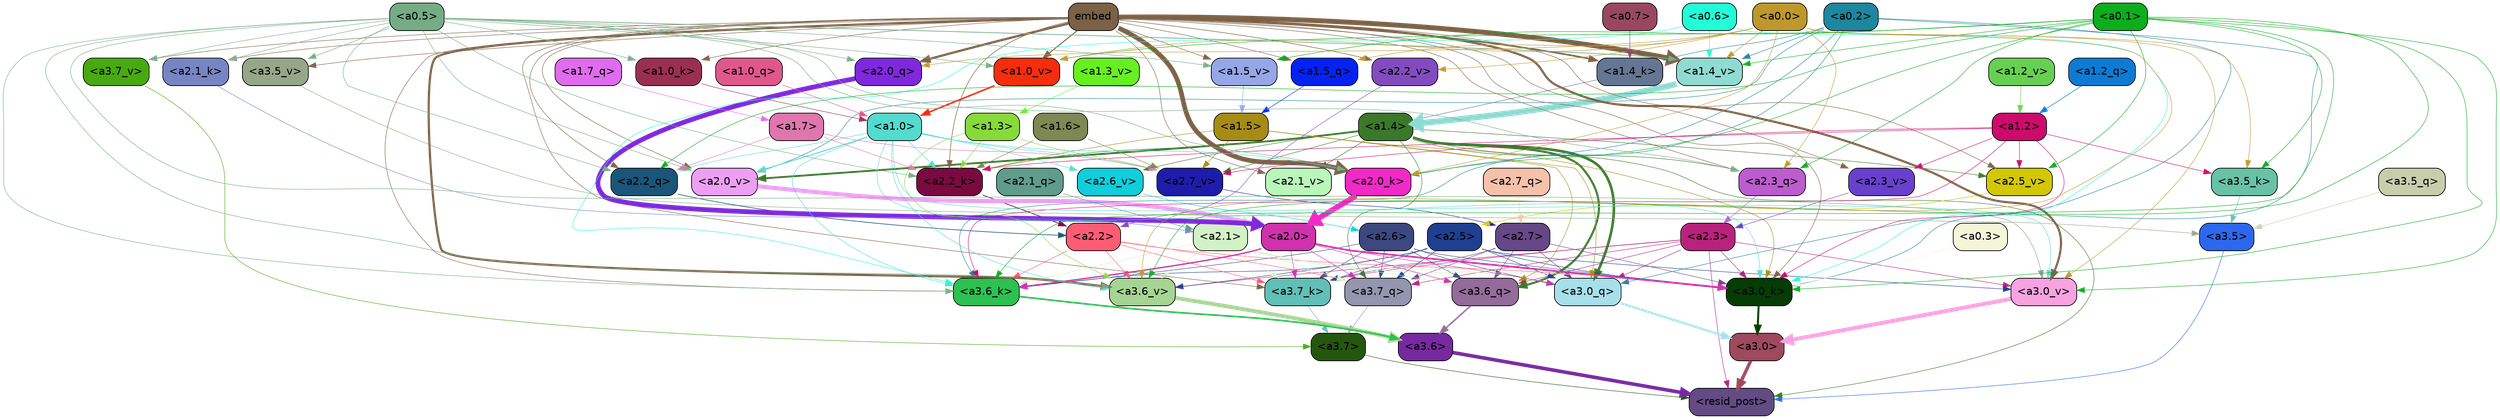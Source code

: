 strict digraph "" {
	graph [bgcolor=transparent,
		layout=dot,
		overlap=false,
		splines=true
	];
	"<a3.7>"	[color=black,
		fillcolor="#255610",
		fontname=Helvetica,
		shape=box,
		style="filled, rounded"];
	"<resid_post>"	[color=black,
		fillcolor="#634b83",
		fontname=Helvetica,
		shape=box,
		style="filled, rounded"];
	"<a3.7>" -> "<resid_post>"	[color="#255610",
		penwidth=0.6];
	"<a3.6>"	[color=black,
		fillcolor="#7729a0",
		fontname=Helvetica,
		shape=box,
		style="filled, rounded"];
	"<a3.6>" -> "<resid_post>"	[color="#7729a0",
		penwidth=4.646730065345764];
	"<a3.5>"	[color=black,
		fillcolor="#2b68ed",
		fontname=Helvetica,
		shape=box,
		style="filled, rounded"];
	"<a3.5>" -> "<resid_post>"	[color="#2b68ed",
		penwidth=0.6];
	"<a3.0>"	[color=black,
		fillcolor="#9e495e",
		fontname=Helvetica,
		shape=box,
		style="filled, rounded"];
	"<a3.0>" -> "<resid_post>"	[color="#9e495e",
		penwidth=4.323132634162903];
	"<a2.3>"	[color=black,
		fillcolor="#b9227c",
		fontname=Helvetica,
		shape=box,
		style="filled, rounded"];
	"<a2.3>" -> "<resid_post>"	[color="#b9227c",
		penwidth=0.6];
	"<a3.7_q>"	[color=black,
		fillcolor="#9495ae",
		fontname=Helvetica,
		shape=box,
		style="filled, rounded"];
	"<a2.3>" -> "<a3.7_q>"	[color="#b9227c",
		penwidth=0.6];
	"<a3.6_q>"	[color=black,
		fillcolor="#946b9a",
		fontname=Helvetica,
		shape=box,
		style="filled, rounded"];
	"<a2.3>" -> "<a3.6_q>"	[color="#b9227c",
		penwidth=0.6];
	"<a3.0_q>"	[color=black,
		fillcolor="#a7dfeb",
		fontname=Helvetica,
		shape=box,
		style="filled, rounded"];
	"<a2.3>" -> "<a3.0_q>"	[color="#b9227c",
		penwidth=0.6];
	"<a3.7_k>"	[color=black,
		fillcolor="#61bfb8",
		fontname=Helvetica,
		shape=box,
		style="filled, rounded"];
	"<a2.3>" -> "<a3.7_k>"	[color="#b9227c",
		penwidth=0.6];
	"<a3.0_k>"	[color=black,
		fillcolor="#063d04",
		fontname=Helvetica,
		shape=box,
		style="filled, rounded"];
	"<a2.3>" -> "<a3.0_k>"	[color="#b9227c",
		penwidth=0.6];
	"<a3.6_v>"	[color=black,
		fillcolor="#a6d494",
		fontname=Helvetica,
		shape=box,
		style="filled, rounded"];
	"<a2.3>" -> "<a3.6_v>"	[color="#b9227c",
		penwidth=0.6];
	"<a3.0_v>"	[color=black,
		fillcolor="#f7a3e1",
		fontname=Helvetica,
		shape=box,
		style="filled, rounded"];
	"<a2.3>" -> "<a3.0_v>"	[color="#b9227c",
		penwidth=0.6];
	"<a1.4>"	[color=black,
		fillcolor="#3a782a",
		fontname=Helvetica,
		shape=box,
		style="filled, rounded"];
	"<a1.4>" -> "<resid_post>"	[color="#3a782a",
		penwidth=0.6];
	"<a1.4>" -> "<a3.7_q>"	[color="#3a782a",
		penwidth=0.6];
	"<a1.4>" -> "<a3.6_q>"	[color="#3a782a",
		penwidth=2.700703263282776];
	"<a1.4>" -> "<a3.0_q>"	[color="#3a782a",
		penwidth=3.34255850315094];
	"<a2.3_q>"	[color=black,
		fillcolor="#bc5cce",
		fontname=Helvetica,
		shape=box,
		style="filled, rounded"];
	"<a1.4>" -> "<a2.3_q>"	[color="#3a782a",
		penwidth=0.6];
	"<a2.2_k>"	[color=black,
		fillcolor="#7a0a40",
		fontname=Helvetica,
		shape=box,
		style="filled, rounded"];
	"<a1.4>" -> "<a2.2_k>"	[color="#3a782a",
		penwidth=0.6];
	"<a2.7_v>"	[color=black,
		fillcolor="#1e1dab",
		fontname=Helvetica,
		shape=box,
		style="filled, rounded"];
	"<a1.4>" -> "<a2.7_v>"	[color="#3a782a",
		penwidth=0.6];
	"<a2.6_v>"	[color=black,
		fillcolor="#10cedb",
		fontname=Helvetica,
		shape=box,
		style="filled, rounded"];
	"<a1.4>" -> "<a2.6_v>"	[color="#3a782a",
		penwidth=0.6];
	"<a2.5_v>"	[color=black,
		fillcolor="#d2c806",
		fontname=Helvetica,
		shape=box,
		style="filled, rounded"];
	"<a1.4>" -> "<a2.5_v>"	[color="#3a782a",
		penwidth=0.6];
	"<a2.1_v>"	[color=black,
		fillcolor="#b9f6b9",
		fontname=Helvetica,
		shape=box,
		style="filled, rounded"];
	"<a1.4>" -> "<a2.1_v>"	[color="#3a782a",
		penwidth=0.6];
	"<a2.0_v>"	[color=black,
		fillcolor="#ed9ff4",
		fontname=Helvetica,
		shape=box,
		style="filled, rounded"];
	"<a1.4>" -> "<a2.0_v>"	[color="#3a782a",
		penwidth=2.387977123260498];
	"<a3.7_q>" -> "<a3.7>"	[color="#9495ae",
		penwidth=0.6];
	"<a3.6_q>" -> "<a3.6>"	[color="#946b9a",
		penwidth=2.03758105635643];
	"<a3.5_q>"	[color=black,
		fillcolor="#c8cdac",
		fontname=Helvetica,
		shape=box,
		style="filled, rounded"];
	"<a3.5_q>" -> "<a3.5>"	[color="#c8cdac",
		penwidth=0.6];
	"<a3.0_q>" -> "<a3.0>"	[color="#a7dfeb",
		penwidth=2.8638100624084473];
	"<a3.7_k>" -> "<a3.7>"	[color="#61bfb8",
		penwidth=0.6];
	"<a3.6_k>"	[color=black,
		fillcolor="#2cc151",
		fontname=Helvetica,
		shape=box,
		style="filled, rounded"];
	"<a3.6_k>" -> "<a3.6>"	[color="#2cc151",
		penwidth=2.174198240041733];
	"<a3.5_k>"	[color=black,
		fillcolor="#68c2a6",
		fontname=Helvetica,
		shape=box,
		style="filled, rounded"];
	"<a3.5_k>" -> "<a3.5>"	[color="#68c2a6",
		penwidth=0.6];
	"<a3.0_k>" -> "<a3.0>"	[color="#063d04",
		penwidth=2.6274144649505615];
	"<a3.7_v>"	[color=black,
		fillcolor="#48a911",
		fontname=Helvetica,
		shape=box,
		style="filled, rounded"];
	"<a3.7_v>" -> "<a3.7>"	[color="#48a911",
		penwidth=0.6];
	"<a3.6_v>" -> "<a3.6>"	[color="#a6d494",
		penwidth=5.002329230308533];
	"<a3.5_v>"	[color=black,
		fillcolor="#95a689",
		fontname=Helvetica,
		shape=box,
		style="filled, rounded"];
	"<a3.5_v>" -> "<a3.5>"	[color="#95a689",
		penwidth=0.6];
	"<a3.0_v>" -> "<a3.0>"	[color="#f7a3e1",
		penwidth=5.188832879066467];
	"<a2.7>"	[color=black,
		fillcolor="#664787",
		fontname=Helvetica,
		shape=box,
		style="filled, rounded"];
	"<a2.7>" -> "<a3.7_q>"	[color="#664787",
		penwidth=0.6];
	"<a2.7>" -> "<a3.6_q>"	[color="#664787",
		penwidth=0.6];
	"<a2.7>" -> "<a3.0_q>"	[color="#664787",
		penwidth=0.6];
	"<a2.7>" -> "<a3.7_k>"	[color="#664787",
		penwidth=0.6];
	"<a2.7>" -> "<a3.0_k>"	[color="#664787",
		penwidth=0.6];
	"<a2.6>"	[color=black,
		fillcolor="#3d4780",
		fontname=Helvetica,
		shape=box,
		style="filled, rounded"];
	"<a2.6>" -> "<a3.7_q>"	[color="#3d4780",
		penwidth=0.6];
	"<a2.6>" -> "<a3.6_q>"	[color="#3d4780",
		penwidth=0.6];
	"<a2.6>" -> "<a3.0_q>"	[color="#3d4780",
		penwidth=0.6];
	"<a2.6>" -> "<a3.7_k>"	[color="#3d4780",
		penwidth=0.6];
	"<a2.6>" -> "<a3.6_k>"	[color="#3d4780",
		penwidth=0.6];
	"<a2.6>" -> "<a3.0_k>"	[color="#3d4780",
		penwidth=0.6];
	"<a2.5>"	[color=black,
		fillcolor="#1f3f90",
		fontname=Helvetica,
		shape=box,
		style="filled, rounded"];
	"<a2.5>" -> "<a3.7_q>"	[color="#1f3f90",
		penwidth=0.6];
	"<a2.5>" -> "<a3.0_q>"	[color="#1f3f90",
		penwidth=0.6];
	"<a2.5>" -> "<a3.7_k>"	[color="#1f3f90",
		penwidth=0.6];
	"<a2.5>" -> "<a3.6_k>"	[color="#1f3f90",
		penwidth=0.6];
	"<a2.5>" -> "<a3.0_k>"	[color="#1f3f90",
		penwidth=0.6];
	"<a2.5>" -> "<a3.6_v>"	[color="#1f3f90",
		penwidth=0.6];
	"<a2.5>" -> "<a3.0_v>"	[color="#1f3f90",
		penwidth=0.6];
	"<a2.2>"	[color=black,
		fillcolor="#fe5c74",
		fontname=Helvetica,
		shape=box,
		style="filled, rounded"];
	"<a2.2>" -> "<a3.7_q>"	[color="#fe5c74",
		penwidth=0.6];
	"<a2.2>" -> "<a3.7_k>"	[color="#fe5c74",
		penwidth=0.6];
	"<a2.2>" -> "<a3.6_k>"	[color="#fe5c74",
		penwidth=0.6];
	"<a2.2>" -> "<a3.0_k>"	[color="#fe5c74",
		penwidth=0.6];
	"<a2.2>" -> "<a3.6_v>"	[color="#fe5c74",
		penwidth=0.6];
	"<a2.1>"	[color=black,
		fillcolor="#d3f1c7",
		fontname=Helvetica,
		shape=box,
		style="filled, rounded"];
	"<a2.1>" -> "<a3.7_q>"	[color="#d3f1c7",
		penwidth=0.6];
	"<a2.1>" -> "<a3.6_q>"	[color="#d3f1c7",
		penwidth=0.6];
	"<a2.1>" -> "<a3.0_q>"	[color="#d3f1c7",
		penwidth=0.6];
	"<a2.1>" -> "<a3.7_k>"	[color="#d3f1c7",
		penwidth=0.6];
	"<a2.1>" -> "<a3.6_k>"	[color="#d3f1c7",
		penwidth=0.6];
	"<a2.1>" -> "<a3.0_k>"	[color="#d3f1c7",
		penwidth=0.6];
	"<a2.1>" -> "<a3.6_v>"	[color="#d3f1c7",
		penwidth=0.6];
	"<a2.0>"	[color=black,
		fillcolor="#d031ac",
		fontname=Helvetica,
		shape=box,
		style="filled, rounded"];
	"<a2.0>" -> "<a3.7_q>"	[color="#d031ac",
		penwidth=0.6];
	"<a2.0>" -> "<a3.6_q>"	[color="#d031ac",
		penwidth=0.6];
	"<a2.0>" -> "<a3.0_q>"	[color="#d031ac",
		penwidth=0.6];
	"<a2.0>" -> "<a3.7_k>"	[color="#d031ac",
		penwidth=0.6];
	"<a2.0>" -> "<a3.6_k>"	[color="#d031ac",
		penwidth=1.6454488784074783];
	"<a2.0>" -> "<a3.0_k>"	[color="#d031ac",
		penwidth=2.2218968719244003];
	"<a1.5>"	[color=black,
		fillcolor="#a68c15",
		fontname=Helvetica,
		shape=box,
		style="filled, rounded"];
	"<a1.5>" -> "<a3.6_q>"	[color="#a68c15",
		penwidth=0.6];
	"<a1.5>" -> "<a3.0_q>"	[color="#a68c15",
		penwidth=0.6];
	"<a1.5>" -> "<a3.0_k>"	[color="#a68c15",
		penwidth=0.6];
	"<a1.5>" -> "<a2.2_k>"	[color="#a68c15",
		penwidth=0.6];
	"<a1.5>" -> "<a2.7_v>"	[color="#a68c15",
		penwidth=0.6];
	"<a0.2>"	[color=black,
		fillcolor="#1c879e",
		fontname=Helvetica,
		shape=box,
		style="filled, rounded"];
	"<a0.2>" -> "<a3.0_q>"	[color="#1c879e",
		penwidth=0.6];
	"<a0.2>" -> "<a3.6_k>"	[color="#1c879e",
		penwidth=0.6];
	"<a0.2>" -> "<a3.0_k>"	[color="#1c879e",
		penwidth=0.6];
	"<a2.0_k>"	[color=black,
		fillcolor="#f129c7",
		fontname=Helvetica,
		shape=box,
		style="filled, rounded"];
	"<a0.2>" -> "<a2.0_k>"	[color="#1c879e",
		penwidth=0.6];
	"<a0.2>" -> "<a2.0_v>"	[color="#1c879e",
		penwidth=0.6];
	"<a1.4_k>"	[color=black,
		fillcolor="#647694",
		fontname=Helvetica,
		shape=box,
		style="filled, rounded"];
	"<a0.2>" -> "<a1.4_k>"	[color="#1c879e",
		penwidth=0.6];
	"<a1.4_v>"	[color=black,
		fillcolor="#8fdbd1",
		fontname=Helvetica,
		shape=box,
		style="filled, rounded"];
	"<a0.2>" -> "<a1.4_v>"	[color="#1c879e",
		penwidth=0.6];
	embed	[color=black,
		fillcolor="#7c6146",
		fontname=Helvetica,
		shape=box,
		style="filled, rounded"];
	embed -> "<a3.7_k>"	[color="#7c6146",
		penwidth=0.6];
	embed -> "<a3.6_k>"	[color="#7c6146",
		penwidth=0.6];
	embed -> "<a3.0_k>"	[color="#7c6146",
		penwidth=0.6];
	embed -> "<a3.7_v>"	[color="#7c6146",
		penwidth=0.6];
	embed -> "<a3.6_v>"	[color="#7c6146",
		penwidth=2.8301228284835815];
	embed -> "<a3.5_v>"	[color="#7c6146",
		penwidth=0.6];
	embed -> "<a3.0_v>"	[color="#7c6146",
		penwidth=2.7660785913467407];
	embed -> "<a2.3_q>"	[color="#7c6146",
		penwidth=0.6];
	"<a2.2_q>"	[color=black,
		fillcolor="#1a557a",
		fontname=Helvetica,
		shape=box,
		style="filled, rounded"];
	embed -> "<a2.2_q>"	[color="#7c6146",
		penwidth=0.6];
	"<a2.0_q>"	[color=black,
		fillcolor="#7f28dd",
		fontname=Helvetica,
		shape=box,
		style="filled, rounded"];
	embed -> "<a2.0_q>"	[color="#7c6146",
		penwidth=2.918822765350342];
	embed -> "<a2.2_k>"	[color="#7c6146",
		penwidth=0.7099294662475586];
	"<a2.1_k>"	[color=black,
		fillcolor="#7885c4",
		fontname=Helvetica,
		shape=box,
		style="filled, rounded"];
	embed -> "<a2.1_k>"	[color="#7c6146",
		penwidth=0.6];
	embed -> "<a2.0_k>"	[color="#7c6146",
		penwidth=6.075345039367676];
	embed -> "<a2.5_v>"	[color="#7c6146",
		penwidth=0.6];
	"<a2.3_v>"	[color=black,
		fillcolor="#693fce",
		fontname=Helvetica,
		shape=box,
		style="filled, rounded"];
	embed -> "<a2.3_v>"	[color="#7c6146",
		penwidth=0.6];
	"<a2.2_v>"	[color=black,
		fillcolor="#824cc0",
		fontname=Helvetica,
		shape=box,
		style="filled, rounded"];
	embed -> "<a2.2_v>"	[color="#7c6146",
		penwidth=0.6909599304199219];
	embed -> "<a2.1_v>"	[color="#7c6146",
		penwidth=0.6];
	embed -> "<a2.0_v>"	[color="#7c6146",
		penwidth=0.6];
	"<a1.5_q>"	[color=black,
		fillcolor="#0423f3",
		fontname=Helvetica,
		shape=box,
		style="filled, rounded"];
	embed -> "<a1.5_q>"	[color="#7c6146",
		penwidth=0.6];
	embed -> "<a1.4_k>"	[color="#7c6146",
		penwidth=2.043105125427246];
	"<a1.0_k>"	[color=black,
		fillcolor="#9a2f52",
		fontname=Helvetica,
		shape=box,
		style="filled, rounded"];
	embed -> "<a1.0_k>"	[color="#7c6146",
		penwidth=0.6];
	"<a1.5_v>"	[color=black,
		fillcolor="#95a7e7",
		fontname=Helvetica,
		shape=box,
		style="filled, rounded"];
	embed -> "<a1.5_v>"	[color="#7c6146",
		penwidth=0.6];
	embed -> "<a1.4_v>"	[color="#7c6146",
		penwidth=6.46385931968689];
	"<a1.0_v>"	[color=black,
		fillcolor="#f42d0d",
		fontname=Helvetica,
		shape=box,
		style="filled, rounded"];
	embed -> "<a1.0_v>"	[color="#7c6146",
		penwidth=1.273291826248169];
	"<a1.2>"	[color=black,
		fillcolor="#cc0b6b",
		fontname=Helvetica,
		shape=box,
		style="filled, rounded"];
	"<a1.2>" -> "<a3.6_k>"	[color="#cc0b6b",
		penwidth=0.6];
	"<a1.2>" -> "<a3.5_k>"	[color="#cc0b6b",
		penwidth=0.6];
	"<a1.2>" -> "<a3.0_k>"	[color="#cc0b6b",
		penwidth=0.6];
	"<a1.2>" -> "<a2.2_k>"	[color="#cc0b6b",
		penwidth=0.6];
	"<a1.2>" -> "<a2.7_v>"	[color="#cc0b6b",
		penwidth=0.6];
	"<a1.2>" -> "<a2.5_v>"	[color="#cc0b6b",
		penwidth=0.6];
	"<a1.2>" -> "<a2.3_v>"	[color="#cc0b6b",
		penwidth=0.6];
	"<a1.0>"	[color=black,
		fillcolor="#53dbce",
		fontname=Helvetica,
		shape=box,
		style="filled, rounded"];
	"<a1.0>" -> "<a3.6_k>"	[color="#53dbce",
		penwidth=0.6];
	"<a1.0>" -> "<a3.0_k>"	[color="#53dbce",
		penwidth=0.6];
	"<a1.0>" -> "<a3.6_v>"	[color="#53dbce",
		penwidth=0.6];
	"<a1.0>" -> "<a3.0_v>"	[color="#53dbce",
		penwidth=0.6];
	"<a1.0>" -> "<a2.2_q>"	[color="#53dbce",
		penwidth=0.6];
	"<a1.0>" -> "<a2.2_k>"	[color="#53dbce",
		penwidth=0.6];
	"<a1.0>" -> "<a2.0_k>"	[color="#53dbce",
		penwidth=0.6];
	"<a1.0>" -> "<a2.7_v>"	[color="#53dbce",
		penwidth=0.6];
	"<a1.0>" -> "<a2.6_v>"	[color="#53dbce",
		penwidth=0.6];
	"<a1.0>" -> "<a2.0_v>"	[color="#53dbce",
		penwidth=1.2435333728790283];
	"<a0.6>"	[color=black,
		fillcolor="#21fdd6",
		fontname=Helvetica,
		shape=box,
		style="filled, rounded"];
	"<a0.6>" -> "<a3.6_k>"	[color="#21fdd6",
		penwidth=0.6];
	"<a0.6>" -> "<a3.0_k>"	[color="#21fdd6",
		penwidth=0.6];
	"<a0.6>" -> "<a1.4_v>"	[color="#21fdd6",
		penwidth=0.6];
	"<a0.5>"	[color=black,
		fillcolor="#75ac85",
		fontname=Helvetica,
		shape=box,
		style="filled, rounded"];
	"<a0.5>" -> "<a3.6_k>"	[color="#75ac85",
		penwidth=0.6];
	"<a0.5>" -> "<a3.7_v>"	[color="#75ac85",
		penwidth=0.6];
	"<a0.5>" -> "<a3.6_v>"	[color="#75ac85",
		penwidth=0.6];
	"<a0.5>" -> "<a3.5_v>"	[color="#75ac85",
		penwidth=0.6];
	"<a0.5>" -> "<a3.0_v>"	[color="#75ac85",
		penwidth=0.6124261617660522];
	"<a0.5>" -> "<a2.3_q>"	[color="#75ac85",
		penwidth=0.6];
	"<a0.5>" -> "<a2.2_q>"	[color="#75ac85",
		penwidth=0.6];
	"<a0.5>" -> "<a2.0_q>"	[color="#75ac85",
		penwidth=0.6];
	"<a0.5>" -> "<a2.2_k>"	[color="#75ac85",
		penwidth=0.6];
	"<a0.5>" -> "<a2.1_k>"	[color="#75ac85",
		penwidth=0.6];
	"<a0.5>" -> "<a2.0_k>"	[color="#75ac85",
		penwidth=0.6112704277038574];
	"<a0.5>" -> "<a2.0_v>"	[color="#75ac85",
		penwidth=0.6];
	"<a0.5>" -> "<a1.0_k>"	[color="#75ac85",
		penwidth=0.6];
	"<a0.5>" -> "<a1.5_v>"	[color="#75ac85",
		penwidth=0.6];
	"<a0.5>" -> "<a1.4_v>"	[color="#75ac85",
		penwidth=0.9145197868347168];
	"<a0.5>" -> "<a1.0_v>"	[color="#75ac85",
		penwidth=0.6];
	"<a0.1>"	[color=black,
		fillcolor="#0cae1e",
		fontname=Helvetica,
		shape=box,
		style="filled, rounded"];
	"<a0.1>" -> "<a3.6_k>"	[color="#0cae1e",
		penwidth=0.6];
	"<a0.1>" -> "<a3.5_k>"	[color="#0cae1e",
		penwidth=0.6];
	"<a0.1>" -> "<a3.0_k>"	[color="#0cae1e",
		penwidth=0.6];
	"<a0.1>" -> "<a3.6_v>"	[color="#0cae1e",
		penwidth=0.6];
	"<a0.1>" -> "<a3.0_v>"	[color="#0cae1e",
		penwidth=0.6];
	"<a0.1>" -> "<a2.3_q>"	[color="#0cae1e",
		penwidth=0.6];
	"<a0.1>" -> "<a2.2_q>"	[color="#0cae1e",
		penwidth=0.6];
	"<a0.1>" -> "<a2.0_k>"	[color="#0cae1e",
		penwidth=0.6];
	"<a0.1>" -> "<a2.5_v>"	[color="#0cae1e",
		penwidth=0.6];
	"<a0.1>" -> "<a1.5_v>"	[color="#0cae1e",
		penwidth=0.6];
	"<a0.1>" -> "<a1.4_v>"	[color="#0cae1e",
		penwidth=0.6];
	"<a0.1>" -> "<a1.0_v>"	[color="#0cae1e",
		penwidth=0.6];
	"<a0.0>"	[color=black,
		fillcolor="#be982d",
		fontname=Helvetica,
		shape=box,
		style="filled, rounded"];
	"<a0.0>" -> "<a3.5_k>"	[color="#be982d",
		penwidth=0.6];
	"<a0.0>" -> "<a3.6_v>"	[color="#be982d",
		penwidth=0.6];
	"<a0.0>" -> "<a3.0_v>"	[color="#be982d",
		penwidth=0.6];
	"<a0.0>" -> "<a2.3_q>"	[color="#be982d",
		penwidth=0.6];
	"<a0.0>" -> "<a2.0_q>"	[color="#be982d",
		penwidth=0.6];
	"<a0.0>" -> "<a2.0_k>"	[color="#be982d",
		penwidth=0.6];
	"<a0.0>" -> "<a2.2_v>"	[color="#be982d",
		penwidth=0.6];
	"<a0.0>" -> "<a1.5_q>"	[color="#be982d",
		penwidth=0.6];
	"<a0.0>" -> "<a1.4_v>"	[color="#be982d",
		penwidth=0.6];
	"<a0.0>" -> "<a1.0_v>"	[color="#be982d",
		penwidth=0.6];
	"<a0.3>"	[color=black,
		fillcolor="#f4f6d8",
		fontname=Helvetica,
		shape=box,
		style="filled, rounded"];
	"<a0.3>" -> "<a3.0_k>"	[color="#f4f6d8",
		penwidth=0.6];
	"<a1.3>"	[color=black,
		fillcolor="#88da3b",
		fontname=Helvetica,
		shape=box,
		style="filled, rounded"];
	"<a1.3>" -> "<a3.6_v>"	[color="#88da3b",
		penwidth=0.6];
	"<a1.3>" -> "<a2.2_k>"	[color="#88da3b",
		penwidth=0.6];
	"<a1.3>" -> "<a2.7_v>"	[color="#88da3b",
		penwidth=0.6];
	"<a2.7_q>"	[color=black,
		fillcolor="#f6c1ab",
		fontname=Helvetica,
		shape=box,
		style="filled, rounded"];
	"<a2.7_q>" -> "<a2.7>"	[color="#f6c1ab",
		penwidth=0.6];
	"<a2.3_q>" -> "<a2.3>"	[color="#bc5cce",
		penwidth=0.6];
	"<a2.2_q>" -> "<a2.2>"	[color="#1a557a",
		penwidth=0.8114519119262695];
	"<a2.1_q>"	[color=black,
		fillcolor="#5f9c8a",
		fontname=Helvetica,
		shape=box,
		style="filled, rounded"];
	"<a2.1_q>" -> "<a2.1>"	[color="#5f9c8a",
		penwidth=0.6];
	"<a2.0_q>" -> "<a2.0>"	[color="#7f28dd",
		penwidth=6.2323237657547];
	"<a2.2_k>" -> "<a2.2>"	[color="#7a0a40",
		penwidth=0.9331893920898438];
	"<a2.1_k>" -> "<a2.1>"	[color="#7885c4",
		penwidth=0.6];
	"<a2.0_k>" -> "<a2.0>"	[color="#f129c7",
		penwidth=7.158664226531982];
	"<a2.7_v>" -> "<a2.7>"	[color="#1e1dab",
		penwidth=0.6];
	"<a2.6_v>" -> "<a2.6>"	[color="#10cedb",
		penwidth=0.6];
	"<a2.5_v>" -> "<a2.5>"	[color="#d2c806",
		penwidth=0.6657319068908691];
	"<a2.3_v>" -> "<a2.3>"	[color="#693fce",
		penwidth=0.6];
	"<a2.2_v>" -> "<a2.2>"	[color="#824cc0",
		penwidth=0.6];
	"<a2.1_v>" -> "<a2.1>"	[color="#b9f6b9",
		penwidth=0.6];
	"<a2.0_v>" -> "<a2.0>"	[color="#ed9ff4",
		penwidth=5.380099236965179];
	"<a1.7>"	[color=black,
		fillcolor="#df76ae",
		fontname=Helvetica,
		shape=box,
		style="filled, rounded"];
	"<a1.7>" -> "<a2.2_q>"	[color="#df76ae",
		penwidth=0.6];
	"<a1.7>" -> "<a2.2_k>"	[color="#df76ae",
		penwidth=0.6];
	"<a1.7>" -> "<a2.7_v>"	[color="#df76ae",
		penwidth=0.6];
	"<a1.6>"	[color=black,
		fillcolor="#7d8855",
		fontname=Helvetica,
		shape=box,
		style="filled, rounded"];
	"<a1.6>" -> "<a2.2_k>"	[color="#7d8855",
		penwidth=0.6];
	"<a1.6>" -> "<a2.7_v>"	[color="#7d8855",
		penwidth=0.6];
	"<a1.7_q>"	[color=black,
		fillcolor="#e06bee",
		fontname=Helvetica,
		shape=box,
		style="filled, rounded"];
	"<a1.7_q>" -> "<a1.7>"	[color="#e06bee",
		penwidth=0.6];
	"<a1.5_q>" -> "<a1.5>"	[color="#0423f3",
		penwidth=0.6];
	"<a1.2_q>"	[color=black,
		fillcolor="#0d7bd3",
		fontname=Helvetica,
		shape=box,
		style="filled, rounded"];
	"<a1.2_q>" -> "<a1.2>"	[color="#0d7bd3",
		penwidth=0.6965713500976562];
	"<a1.0_q>"	[color=black,
		fillcolor="#e1578b",
		fontname=Helvetica,
		shape=box,
		style="filled, rounded"];
	"<a1.0_q>" -> "<a1.0>"	[color="#e1578b",
		penwidth=0.6];
	"<a1.4_k>" -> "<a1.4>"	[color="#647694",
		penwidth=0.6];
	"<a1.0_k>" -> "<a1.0>"	[color="#9a2f52",
		penwidth=0.6];
	"<a1.5_v>" -> "<a1.5>"	[color="#95a7e7",
		penwidth=0.6];
	"<a1.4_v>" -> "<a1.4>"	[color="#8fdbd1",
		penwidth=7.649995803833008];
	"<a1.3_v>"	[color=black,
		fillcolor="#67f021",
		fontname=Helvetica,
		shape=box,
		style="filled, rounded"];
	"<a1.3_v>" -> "<a1.3>"	[color="#67f021",
		penwidth=0.6];
	"<a1.2_v>"	[color=black,
		fillcolor="#67d052",
		fontname=Helvetica,
		shape=box,
		style="filled, rounded"];
	"<a1.2_v>" -> "<a1.2>"	[color="#67d052",
		penwidth=0.6];
	"<a1.0_v>" -> "<a1.0>"	[color="#f42d0d",
		penwidth=2.050852060317993];
	"<a0.7>"	[color=black,
		fillcolor="#994761",
		fontname=Helvetica,
		shape=box,
		style="filled, rounded"];
	"<a0.7>" -> "<a1.4_k>"	[color="#994761",
		penwidth=0.6];
}

